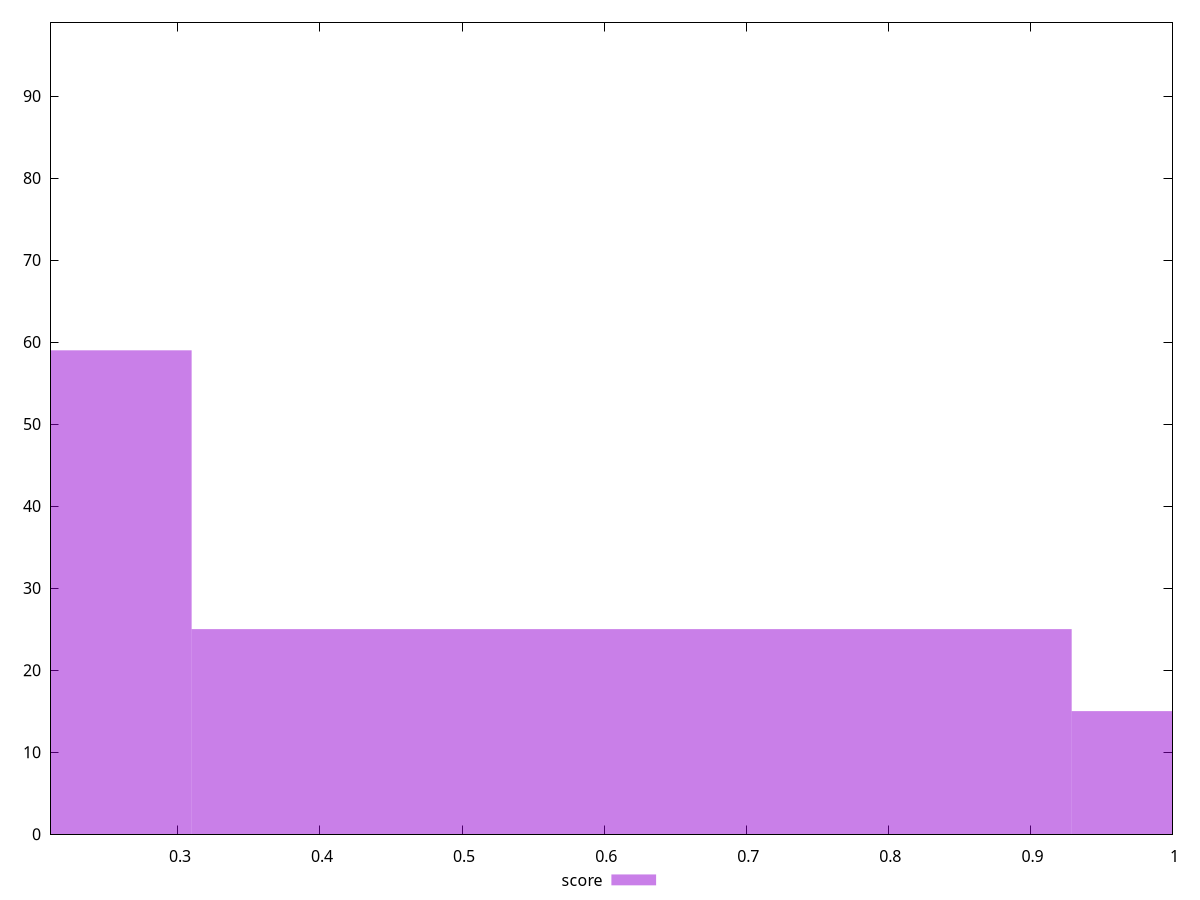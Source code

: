 reset

$score <<EOF
0 59
0.6193599453298987 25
1.2387198906597974 15
EOF

set key outside below
set boxwidth 0.6193599453298987
set xrange [0.21:1]
set yrange [0:99]
set trange [0:99]
set style fill transparent solid 0.5 noborder
set terminal svg size 640, 490 enhanced background rgb 'white'
set output "reports/report_00027_2021-02-24T12-40-31.850Z/unused-javascript/samples/card/score/histogram.svg"

plot $score title "score" with boxes

reset
